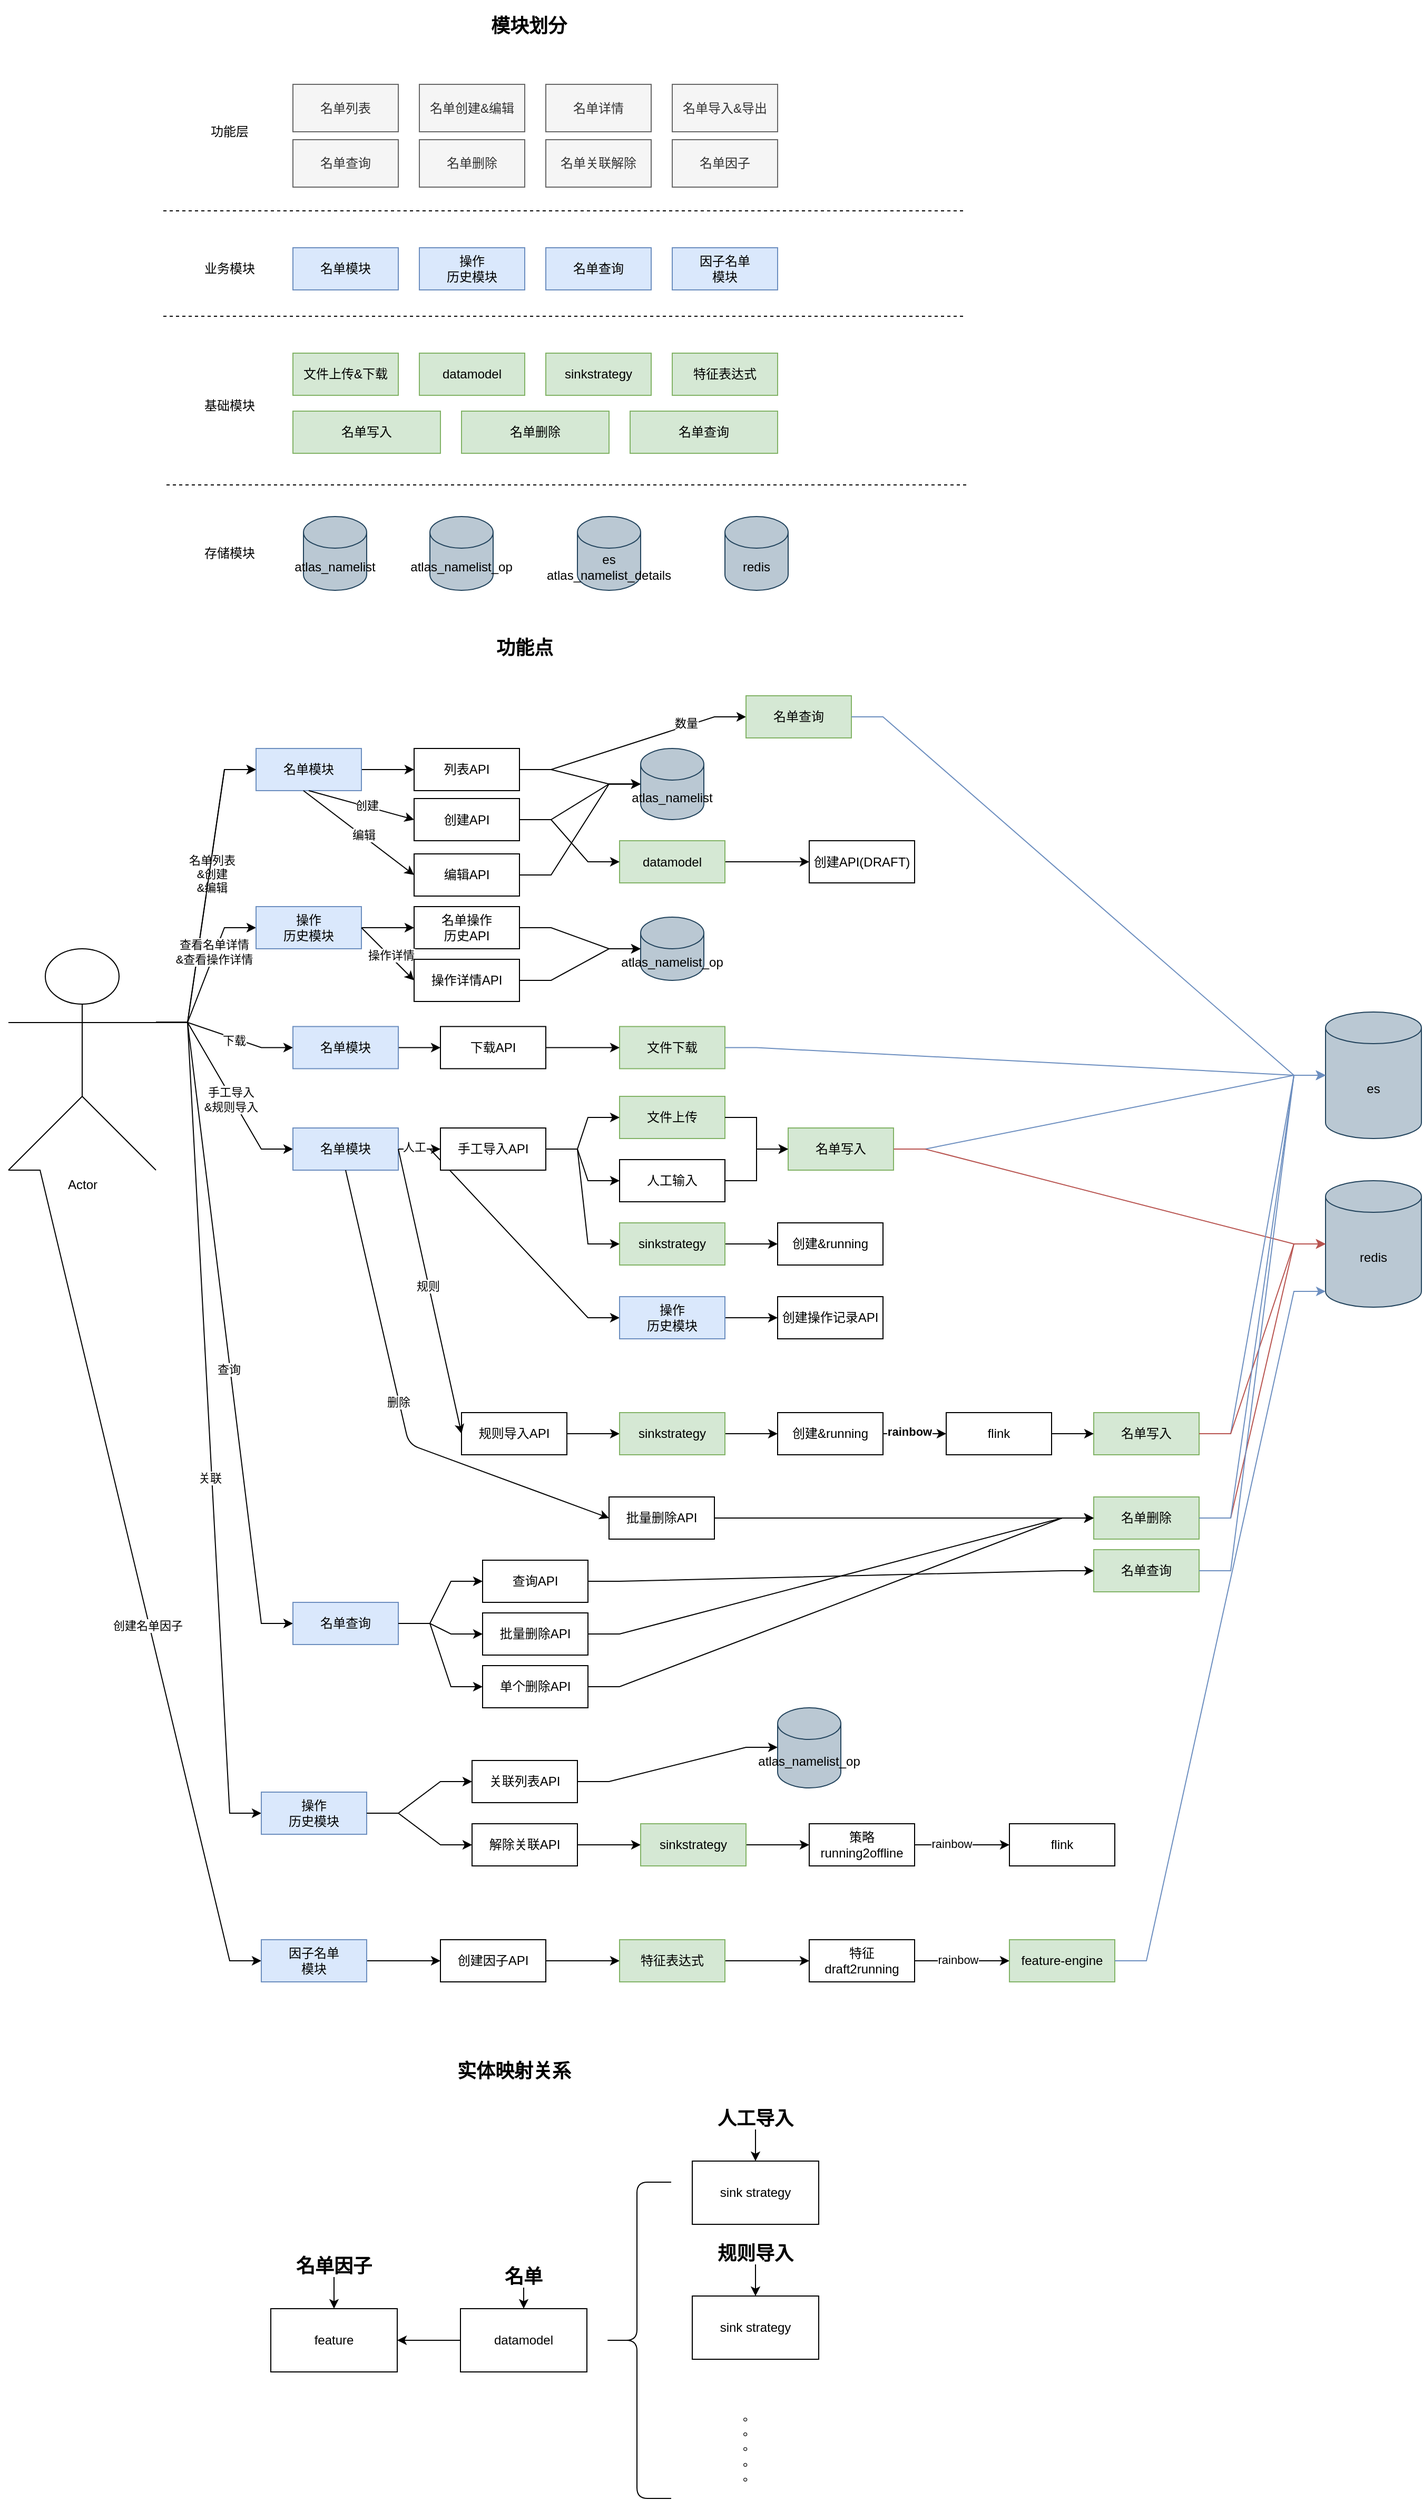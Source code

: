 <mxfile version="13.10.4" type="github">
  <diagram id="fZmqz08l0wKaYfAE1M2B" name="Page-1">
    <mxGraphModel dx="2085" dy="843" grid="1" gridSize="10" guides="1" tooltips="1" connect="1" arrows="1" fold="1" page="1" pageScale="1" pageWidth="827" pageHeight="1169" math="0" shadow="0">
      <root>
        <mxCell id="0" />
        <mxCell id="1" parent="0" />
        <mxCell id="Ygmw0eHIz2YQ1cM95j57-1" value="功能层" style="text;html=1;strokeColor=none;fillColor=none;align=center;verticalAlign=middle;whiteSpace=wrap;rounded=0;" vertex="1" parent="1">
          <mxGeometry x="90" y="230" width="80" height="30" as="geometry" />
        </mxCell>
        <mxCell id="Ygmw0eHIz2YQ1cM95j57-2" value="名单列表" style="rounded=0;whiteSpace=wrap;html=1;fillColor=#f5f5f5;strokeColor=#666666;fontColor=#333333;" vertex="1" parent="1">
          <mxGeometry x="190" y="200" width="100" height="45" as="geometry" />
        </mxCell>
        <mxCell id="Ygmw0eHIz2YQ1cM95j57-3" value="名单创建&amp;amp;编辑" style="rounded=0;whiteSpace=wrap;html=1;fillColor=#f5f5f5;strokeColor=#666666;fontColor=#333333;" vertex="1" parent="1">
          <mxGeometry x="310" y="200" width="100" height="45" as="geometry" />
        </mxCell>
        <mxCell id="Ygmw0eHIz2YQ1cM95j57-4" value="名单查询" style="rounded=0;whiteSpace=wrap;html=1;fillColor=#f5f5f5;strokeColor=#666666;fontColor=#333333;" vertex="1" parent="1">
          <mxGeometry x="190" y="252.5" width="100" height="45" as="geometry" />
        </mxCell>
        <mxCell id="Ygmw0eHIz2YQ1cM95j57-5" value="名单导入&amp;amp;导出" style="rounded=0;whiteSpace=wrap;html=1;fillColor=#f5f5f5;strokeColor=#666666;fontColor=#333333;" vertex="1" parent="1">
          <mxGeometry x="550" y="200" width="100" height="45" as="geometry" />
        </mxCell>
        <mxCell id="Ygmw0eHIz2YQ1cM95j57-6" value="名单因子" style="rounded=0;whiteSpace=wrap;html=1;fillColor=#f5f5f5;strokeColor=#666666;fontColor=#333333;" vertex="1" parent="1">
          <mxGeometry x="550" y="252.5" width="100" height="45" as="geometry" />
        </mxCell>
        <mxCell id="Ygmw0eHIz2YQ1cM95j57-8" value="业务模块" style="text;html=1;strokeColor=none;fillColor=none;align=center;verticalAlign=middle;whiteSpace=wrap;rounded=0;" vertex="1" parent="1">
          <mxGeometry x="90" y="360" width="80" height="30" as="geometry" />
        </mxCell>
        <mxCell id="Ygmw0eHIz2YQ1cM95j57-9" value="" style="endArrow=none;dashed=1;html=1;" edge="1" parent="1">
          <mxGeometry width="50" height="50" relative="1" as="geometry">
            <mxPoint x="67" y="320" as="sourcePoint" />
            <mxPoint x="827" y="320" as="targetPoint" />
          </mxGeometry>
        </mxCell>
        <mxCell id="Ygmw0eHIz2YQ1cM95j57-10" value="名单模块" style="rounded=0;whiteSpace=wrap;html=1;fillColor=#dae8fc;strokeColor=#6c8ebf;" vertex="1" parent="1">
          <mxGeometry x="190" y="355" width="100" height="40" as="geometry" />
        </mxCell>
        <mxCell id="Ygmw0eHIz2YQ1cM95j57-11" value="操作&lt;br&gt;历史模块" style="rounded=0;whiteSpace=wrap;html=1;fillColor=#dae8fc;strokeColor=#6c8ebf;" vertex="1" parent="1">
          <mxGeometry x="310" y="355" width="100" height="40" as="geometry" />
        </mxCell>
        <mxCell id="Ygmw0eHIz2YQ1cM95j57-13" value="名单查询" style="rounded=0;whiteSpace=wrap;html=1;fillColor=#dae8fc;strokeColor=#6c8ebf;" vertex="1" parent="1">
          <mxGeometry x="430" y="355" width="100" height="40" as="geometry" />
        </mxCell>
        <mxCell id="Ygmw0eHIz2YQ1cM95j57-14" value="因子名单&lt;br&gt;模块" style="rounded=0;whiteSpace=wrap;html=1;fillColor=#dae8fc;strokeColor=#6c8ebf;" vertex="1" parent="1">
          <mxGeometry x="550" y="355" width="100" height="40" as="geometry" />
        </mxCell>
        <mxCell id="Ygmw0eHIz2YQ1cM95j57-16" value="名单删除" style="rounded=0;whiteSpace=wrap;html=1;fillColor=#f5f5f5;strokeColor=#666666;fontColor=#333333;" vertex="1" parent="1">
          <mxGeometry x="310" y="252.5" width="100" height="45" as="geometry" />
        </mxCell>
        <mxCell id="Ygmw0eHIz2YQ1cM95j57-19" value="名单关联解除" style="rounded=0;whiteSpace=wrap;html=1;fillColor=#f5f5f5;strokeColor=#666666;fontColor=#333333;" vertex="1" parent="1">
          <mxGeometry x="430" y="252.5" width="100" height="45" as="geometry" />
        </mxCell>
        <mxCell id="Ygmw0eHIz2YQ1cM95j57-22" value="基础模块" style="text;html=1;strokeColor=none;fillColor=none;align=center;verticalAlign=middle;whiteSpace=wrap;rounded=0;" vertex="1" parent="1">
          <mxGeometry x="90" y="490" width="80" height="30" as="geometry" />
        </mxCell>
        <mxCell id="Ygmw0eHIz2YQ1cM95j57-24" value="" style="endArrow=none;dashed=1;html=1;" edge="1" parent="1">
          <mxGeometry width="50" height="50" relative="1" as="geometry">
            <mxPoint x="67" y="420" as="sourcePoint" />
            <mxPoint x="827" y="420" as="targetPoint" />
          </mxGeometry>
        </mxCell>
        <mxCell id="Ygmw0eHIz2YQ1cM95j57-25" value="名单详情" style="rounded=0;whiteSpace=wrap;html=1;fillColor=#f5f5f5;strokeColor=#666666;fontColor=#333333;" vertex="1" parent="1">
          <mxGeometry x="430" y="200" width="100" height="45" as="geometry" />
        </mxCell>
        <mxCell id="Ygmw0eHIz2YQ1cM95j57-27" value="文件上传&amp;amp;下载" style="rounded=0;whiteSpace=wrap;html=1;fillColor=#d5e8d4;strokeColor=#82b366;" vertex="1" parent="1">
          <mxGeometry x="190" y="455" width="100" height="40" as="geometry" />
        </mxCell>
        <mxCell id="Ygmw0eHIz2YQ1cM95j57-28" value="datamodel" style="rounded=0;whiteSpace=wrap;html=1;fillColor=#d5e8d4;strokeColor=#82b366;" vertex="1" parent="1">
          <mxGeometry x="310" y="455" width="100" height="40" as="geometry" />
        </mxCell>
        <mxCell id="Ygmw0eHIz2YQ1cM95j57-29" value="sinkstrategy" style="rounded=0;whiteSpace=wrap;html=1;fillColor=#d5e8d4;strokeColor=#82b366;" vertex="1" parent="1">
          <mxGeometry x="430" y="455" width="100" height="40" as="geometry" />
        </mxCell>
        <mxCell id="Ygmw0eHIz2YQ1cM95j57-30" value="特征表达式" style="rounded=0;whiteSpace=wrap;html=1;fillColor=#d5e8d4;strokeColor=#82b366;" vertex="1" parent="1">
          <mxGeometry x="550" y="455" width="100" height="40" as="geometry" />
        </mxCell>
        <mxCell id="Ygmw0eHIz2YQ1cM95j57-31" value="名单写入" style="rounded=0;whiteSpace=wrap;html=1;fillColor=#d5e8d4;strokeColor=#82b366;" vertex="1" parent="1">
          <mxGeometry x="190" y="510" width="140" height="40" as="geometry" />
        </mxCell>
        <mxCell id="Ygmw0eHIz2YQ1cM95j57-35" value="存储模块" style="text;html=1;strokeColor=none;fillColor=none;align=center;verticalAlign=middle;whiteSpace=wrap;rounded=0;" vertex="1" parent="1">
          <mxGeometry x="90" y="630" width="80" height="30" as="geometry" />
        </mxCell>
        <mxCell id="Ygmw0eHIz2YQ1cM95j57-36" value="" style="endArrow=none;dashed=1;html=1;" edge="1" parent="1">
          <mxGeometry width="50" height="50" relative="1" as="geometry">
            <mxPoint x="70" y="580" as="sourcePoint" />
            <mxPoint x="830" y="580" as="targetPoint" />
          </mxGeometry>
        </mxCell>
        <mxCell id="Ygmw0eHIz2YQ1cM95j57-37" value="atlas_namelist" style="shape=cylinder3;whiteSpace=wrap;html=1;boundedLbl=1;backgroundOutline=1;size=15;fillColor=#bac8d3;strokeColor=#23445d;" vertex="1" parent="1">
          <mxGeometry x="200" y="610" width="60" height="70" as="geometry" />
        </mxCell>
        <mxCell id="Ygmw0eHIz2YQ1cM95j57-38" value="atlas_namelist_op" style="shape=cylinder3;whiteSpace=wrap;html=1;boundedLbl=1;backgroundOutline=1;size=15;fillColor=#bac8d3;strokeColor=#23445d;" vertex="1" parent="1">
          <mxGeometry x="320" y="610" width="60" height="70" as="geometry" />
        </mxCell>
        <mxCell id="Ygmw0eHIz2YQ1cM95j57-39" value="es&lt;br&gt;atlas_namelist_details" style="shape=cylinder3;whiteSpace=wrap;html=1;boundedLbl=1;backgroundOutline=1;size=15;fillColor=#bac8d3;strokeColor=#23445d;" vertex="1" parent="1">
          <mxGeometry x="460" y="610" width="60" height="70" as="geometry" />
        </mxCell>
        <mxCell id="Ygmw0eHIz2YQ1cM95j57-40" value="redis" style="shape=cylinder3;whiteSpace=wrap;html=1;boundedLbl=1;backgroundOutline=1;size=15;fillColor=#bac8d3;strokeColor=#23445d;" vertex="1" parent="1">
          <mxGeometry x="600" y="610" width="60" height="70" as="geometry" />
        </mxCell>
        <mxCell id="Ygmw0eHIz2YQ1cM95j57-41" value="&lt;b&gt;&lt;font style=&quot;font-size: 18px&quot;&gt;模块划分&lt;/font&gt;&lt;/b&gt;" style="text;html=1;strokeColor=none;fillColor=none;align=center;verticalAlign=middle;whiteSpace=wrap;rounded=0;" vertex="1" parent="1">
          <mxGeometry x="139" y="120" width="550" height="50" as="geometry" />
        </mxCell>
        <mxCell id="Ygmw0eHIz2YQ1cM95j57-45" style="edgeStyle=entityRelationEdgeStyle;rounded=0;orthogonalLoop=1;jettySize=auto;html=1;exitX=1;exitY=0.333;exitDx=0;exitDy=0;exitPerimeter=0;" edge="1" parent="1" source="Ygmw0eHIz2YQ1cM95j57-42">
          <mxGeometry relative="1" as="geometry">
            <mxPoint x="155" y="850" as="targetPoint" />
          </mxGeometry>
        </mxCell>
        <mxCell id="Ygmw0eHIz2YQ1cM95j57-46" value="名单列表&lt;br&gt;&amp;amp;创建&lt;br&gt;&amp;amp;编辑" style="edgeLabel;html=1;align=center;verticalAlign=middle;resizable=0;points=[];" vertex="1" connectable="0" parent="Ygmw0eHIz2YQ1cM95j57-45">
          <mxGeometry x="0.139" y="-2" relative="1" as="geometry">
            <mxPoint as="offset" />
          </mxGeometry>
        </mxCell>
        <mxCell id="Ygmw0eHIz2YQ1cM95j57-42" value="Actor" style="shape=umlActor;verticalLabelPosition=bottom;verticalAlign=top;html=1;outlineConnect=0;" vertex="1" parent="1">
          <mxGeometry x="-80" y="1020" width="140" height="210" as="geometry" />
        </mxCell>
        <mxCell id="Ygmw0eHIz2YQ1cM95j57-43" value="&lt;b&gt;&lt;font style=&quot;font-size: 18px&quot;&gt;功能点&lt;/font&gt;&lt;/b&gt;" style="text;html=1;strokeColor=none;fillColor=none;align=center;verticalAlign=middle;whiteSpace=wrap;rounded=0;" vertex="1" parent="1">
          <mxGeometry x="135" y="710" width="550" height="50" as="geometry" />
        </mxCell>
        <mxCell id="Ygmw0eHIz2YQ1cM95j57-51" value="" style="edgeStyle=entityRelationEdgeStyle;rounded=0;orthogonalLoop=1;jettySize=auto;html=1;" edge="1" parent="1" source="Ygmw0eHIz2YQ1cM95j57-47" target="Ygmw0eHIz2YQ1cM95j57-50">
          <mxGeometry relative="1" as="geometry" />
        </mxCell>
        <mxCell id="Ygmw0eHIz2YQ1cM95j57-47" value="名单模块" style="rounded=0;whiteSpace=wrap;html=1;fillColor=#dae8fc;strokeColor=#6c8ebf;" vertex="1" parent="1">
          <mxGeometry x="155" y="830" width="100" height="40" as="geometry" />
        </mxCell>
        <mxCell id="Ygmw0eHIz2YQ1cM95j57-55" value="" style="edgeStyle=entityRelationEdgeStyle;rounded=0;orthogonalLoop=1;jettySize=auto;html=1;entryX=0;entryY=0.5;entryDx=0;entryDy=0;entryPerimeter=0;" edge="1" parent="1" source="Ygmw0eHIz2YQ1cM95j57-50" target="Ygmw0eHIz2YQ1cM95j57-66">
          <mxGeometry relative="1" as="geometry">
            <mxPoint x="500" y="850" as="targetPoint" />
          </mxGeometry>
        </mxCell>
        <mxCell id="Ygmw0eHIz2YQ1cM95j57-50" value="列表API" style="rounded=0;whiteSpace=wrap;html=1;" vertex="1" parent="1">
          <mxGeometry x="305" y="830" width="100" height="40" as="geometry" />
        </mxCell>
        <mxCell id="Ygmw0eHIz2YQ1cM95j57-60" style="edgeStyle=entityRelationEdgeStyle;rounded=0;orthogonalLoop=1;jettySize=auto;html=1;exitX=1;exitY=0.333;exitDx=0;exitDy=0;exitPerimeter=0;entryX=0;entryY=0.5;entryDx=0;entryDy=0;" edge="1" parent="1" source="Ygmw0eHIz2YQ1cM95j57-42" target="Ygmw0eHIz2YQ1cM95j57-62">
          <mxGeometry relative="1" as="geometry">
            <mxPoint x="170" y="914" as="targetPoint" />
            <mxPoint x="50" y="1034" as="sourcePoint" />
          </mxGeometry>
        </mxCell>
        <mxCell id="Ygmw0eHIz2YQ1cM95j57-61" value="下载" style="edgeLabel;html=1;align=center;verticalAlign=middle;resizable=0;points=[];" vertex="1" connectable="0" parent="Ygmw0eHIz2YQ1cM95j57-60">
          <mxGeometry x="0.139" y="-2" relative="1" as="geometry">
            <mxPoint as="offset" />
          </mxGeometry>
        </mxCell>
        <mxCell id="Ygmw0eHIz2YQ1cM95j57-121" value="" style="edgeStyle=entityRelationEdgeStyle;rounded=0;orthogonalLoop=1;jettySize=auto;html=1;" edge="1" parent="1" source="Ygmw0eHIz2YQ1cM95j57-62" target="Ygmw0eHIz2YQ1cM95j57-120">
          <mxGeometry relative="1" as="geometry" />
        </mxCell>
        <mxCell id="Ygmw0eHIz2YQ1cM95j57-62" value="名单模块" style="rounded=0;whiteSpace=wrap;html=1;fillColor=#dae8fc;strokeColor=#6c8ebf;" vertex="1" parent="1">
          <mxGeometry x="190" y="1093.75" width="100" height="40" as="geometry" />
        </mxCell>
        <mxCell id="Ygmw0eHIz2YQ1cM95j57-69" value="" style="edgeStyle=entityRelationEdgeStyle;rounded=0;orthogonalLoop=1;jettySize=auto;html=1;fillColor=#dae8fc;strokeColor=#6c8ebf;" edge="1" parent="1" source="Ygmw0eHIz2YQ1cM95j57-63" target="Ygmw0eHIz2YQ1cM95j57-68">
          <mxGeometry relative="1" as="geometry" />
        </mxCell>
        <mxCell id="Ygmw0eHIz2YQ1cM95j57-63" value="文件下载" style="rounded=0;whiteSpace=wrap;html=1;fillColor=#d5e8d4;strokeColor=#82b366;" vertex="1" parent="1">
          <mxGeometry x="500" y="1093.75" width="100" height="40" as="geometry" />
        </mxCell>
        <mxCell id="Ygmw0eHIz2YQ1cM95j57-66" value="atlas_namelist" style="shape=cylinder3;whiteSpace=wrap;html=1;boundedLbl=1;backgroundOutline=1;size=15;fillColor=#bac8d3;strokeColor=#23445d;" vertex="1" parent="1">
          <mxGeometry x="520" y="830" width="60" height="67.5" as="geometry" />
        </mxCell>
        <mxCell id="Ygmw0eHIz2YQ1cM95j57-68" value="es" style="shape=cylinder3;whiteSpace=wrap;html=1;boundedLbl=1;backgroundOutline=1;size=15;fillColor=#bac8d3;strokeColor=#23445d;" vertex="1" parent="1">
          <mxGeometry x="1170" y="1080" width="91" height="120" as="geometry" />
        </mxCell>
        <mxCell id="Ygmw0eHIz2YQ1cM95j57-70" style="edgeStyle=entityRelationEdgeStyle;rounded=0;orthogonalLoop=1;jettySize=auto;html=1;exitX=1;exitY=0.333;exitDx=0;exitDy=0;exitPerimeter=0;entryX=0;entryY=0.5;entryDx=0;entryDy=0;" edge="1" parent="1" source="Ygmw0eHIz2YQ1cM95j57-42" target="Ygmw0eHIz2YQ1cM95j57-47">
          <mxGeometry relative="1" as="geometry">
            <mxPoint x="180" y="897.5" as="targetPoint" />
            <mxPoint x="90" y="1040" as="sourcePoint" />
          </mxGeometry>
        </mxCell>
        <mxCell id="Ygmw0eHIz2YQ1cM95j57-82" value="" style="edgeStyle=entityRelationEdgeStyle;rounded=0;orthogonalLoop=1;jettySize=auto;html=1;" edge="1" parent="1" source="Ygmw0eHIz2YQ1cM95j57-78" target="Ygmw0eHIz2YQ1cM95j57-66">
          <mxGeometry relative="1" as="geometry" />
        </mxCell>
        <mxCell id="Ygmw0eHIz2YQ1cM95j57-78" value="创建API" style="rounded=0;whiteSpace=wrap;html=1;" vertex="1" parent="1">
          <mxGeometry x="305" y="877.5" width="100" height="40" as="geometry" />
        </mxCell>
        <mxCell id="Ygmw0eHIz2YQ1cM95j57-89" value="" style="endArrow=classic;html=1;exitX=0.5;exitY=1;exitDx=0;exitDy=0;entryX=0;entryY=0.5;entryDx=0;entryDy=0;" edge="1" parent="1" source="Ygmw0eHIz2YQ1cM95j57-47" target="Ygmw0eHIz2YQ1cM95j57-78">
          <mxGeometry width="50" height="50" relative="1" as="geometry">
            <mxPoint x="80" y="810" as="sourcePoint" />
            <mxPoint x="130" y="760" as="targetPoint" />
          </mxGeometry>
        </mxCell>
        <mxCell id="Ygmw0eHIz2YQ1cM95j57-90" value="创建" style="edgeLabel;html=1;align=center;verticalAlign=middle;resizable=0;points=[];" vertex="1" connectable="0" parent="Ygmw0eHIz2YQ1cM95j57-89">
          <mxGeometry x="0.076" y="1" relative="1" as="geometry">
            <mxPoint as="offset" />
          </mxGeometry>
        </mxCell>
        <mxCell id="Ygmw0eHIz2YQ1cM95j57-91" value="" style="endArrow=classic;html=1;exitX=0.5;exitY=1;exitDx=0;exitDy=0;entryX=0;entryY=0.5;entryDx=0;entryDy=0;" edge="1" parent="1" target="Ygmw0eHIz2YQ1cM95j57-95">
          <mxGeometry width="50" height="50" relative="1" as="geometry">
            <mxPoint x="200" y="870" as="sourcePoint" />
            <mxPoint x="300" y="897.5" as="targetPoint" />
          </mxGeometry>
        </mxCell>
        <mxCell id="Ygmw0eHIz2YQ1cM95j57-92" value="编辑" style="edgeLabel;html=1;align=center;verticalAlign=middle;resizable=0;points=[];" vertex="1" connectable="0" parent="Ygmw0eHIz2YQ1cM95j57-91">
          <mxGeometry x="0.076" y="1" relative="1" as="geometry">
            <mxPoint as="offset" />
          </mxGeometry>
        </mxCell>
        <mxCell id="Ygmw0eHIz2YQ1cM95j57-95" value="编辑API" style="rounded=0;whiteSpace=wrap;html=1;" vertex="1" parent="1">
          <mxGeometry x="305" y="930" width="100" height="40" as="geometry" />
        </mxCell>
        <mxCell id="Ygmw0eHIz2YQ1cM95j57-98" value="" style="edgeStyle=entityRelationEdgeStyle;rounded=0;orthogonalLoop=1;jettySize=auto;html=1;exitX=1;exitY=0.5;exitDx=0;exitDy=0;entryX=0;entryY=0.5;entryDx=0;entryDy=0;entryPerimeter=0;" edge="1" parent="1" source="Ygmw0eHIz2YQ1cM95j57-95" target="Ygmw0eHIz2YQ1cM95j57-66">
          <mxGeometry relative="1" as="geometry">
            <mxPoint x="415" y="907.5" as="sourcePoint" />
            <mxPoint x="510" y="850" as="targetPoint" />
          </mxGeometry>
        </mxCell>
        <mxCell id="Ygmw0eHIz2YQ1cM95j57-102" value="" style="edgeStyle=entityRelationEdgeStyle;rounded=0;orthogonalLoop=1;jettySize=auto;html=1;" edge="1" parent="1" source="Ygmw0eHIz2YQ1cM95j57-99" target="Ygmw0eHIz2YQ1cM95j57-101">
          <mxGeometry relative="1" as="geometry" />
        </mxCell>
        <mxCell id="Ygmw0eHIz2YQ1cM95j57-99" value="datamodel" style="rounded=0;whiteSpace=wrap;html=1;fillColor=#d5e8d4;strokeColor=#82b366;" vertex="1" parent="1">
          <mxGeometry x="500" y="917.5" width="100" height="40" as="geometry" />
        </mxCell>
        <mxCell id="Ygmw0eHIz2YQ1cM95j57-100" value="" style="edgeStyle=entityRelationEdgeStyle;rounded=0;orthogonalLoop=1;jettySize=auto;html=1;exitX=1;exitY=0.5;exitDx=0;exitDy=0;" edge="1" parent="1" source="Ygmw0eHIz2YQ1cM95j57-78" target="Ygmw0eHIz2YQ1cM95j57-99">
          <mxGeometry relative="1" as="geometry">
            <mxPoint x="415" y="907.5" as="sourcePoint" />
            <mxPoint x="520" y="860" as="targetPoint" />
          </mxGeometry>
        </mxCell>
        <mxCell id="Ygmw0eHIz2YQ1cM95j57-101" value="创建API(DRAFT)" style="rounded=0;whiteSpace=wrap;html=1;" vertex="1" parent="1">
          <mxGeometry x="680" y="917.5" width="100" height="40" as="geometry" />
        </mxCell>
        <mxCell id="Ygmw0eHIz2YQ1cM95j57-105" style="edgeStyle=entityRelationEdgeStyle;rounded=0;orthogonalLoop=1;jettySize=auto;html=1;exitX=1;exitY=0.333;exitDx=0;exitDy=0;exitPerimeter=0;entryX=0;entryY=0.5;entryDx=0;entryDy=0;" edge="1" parent="1" source="Ygmw0eHIz2YQ1cM95j57-42" target="Ygmw0eHIz2YQ1cM95j57-106">
          <mxGeometry relative="1" as="geometry">
            <mxPoint x="170" y="1073" as="targetPoint" />
            <mxPoint x="70" y="1083.333" as="sourcePoint" />
          </mxGeometry>
        </mxCell>
        <mxCell id="Ygmw0eHIz2YQ1cM95j57-109" value="查看名单详情&lt;br&gt;&amp;amp;查看操作详情" style="edgeLabel;html=1;align=center;verticalAlign=middle;resizable=0;points=[];" vertex="1" connectable="0" parent="Ygmw0eHIz2YQ1cM95j57-105">
          <mxGeometry x="0.296" y="1" relative="1" as="geometry">
            <mxPoint as="offset" />
          </mxGeometry>
        </mxCell>
        <mxCell id="Ygmw0eHIz2YQ1cM95j57-108" value="" style="edgeStyle=entityRelationEdgeStyle;rounded=0;orthogonalLoop=1;jettySize=auto;html=1;" edge="1" parent="1" source="Ygmw0eHIz2YQ1cM95j57-106" target="Ygmw0eHIz2YQ1cM95j57-107">
          <mxGeometry relative="1" as="geometry" />
        </mxCell>
        <mxCell id="Ygmw0eHIz2YQ1cM95j57-106" value="操作&lt;br&gt;历史模块" style="rounded=0;whiteSpace=wrap;html=1;fillColor=#dae8fc;strokeColor=#6c8ebf;" vertex="1" parent="1">
          <mxGeometry x="155" y="980" width="100" height="40" as="geometry" />
        </mxCell>
        <mxCell id="Ygmw0eHIz2YQ1cM95j57-114" value="" style="edgeStyle=entityRelationEdgeStyle;rounded=0;orthogonalLoop=1;jettySize=auto;html=1;entryX=0;entryY=0.5;entryDx=0;entryDy=0;entryPerimeter=0;" edge="1" parent="1" source="Ygmw0eHIz2YQ1cM95j57-107" target="Ygmw0eHIz2YQ1cM95j57-115">
          <mxGeometry relative="1" as="geometry">
            <mxPoint x="475" y="1000" as="targetPoint" />
          </mxGeometry>
        </mxCell>
        <mxCell id="Ygmw0eHIz2YQ1cM95j57-107" value="名单操作&lt;br&gt;历史API" style="rounded=0;whiteSpace=wrap;html=1;" vertex="1" parent="1">
          <mxGeometry x="305" y="980" width="100" height="40" as="geometry" />
        </mxCell>
        <mxCell id="Ygmw0eHIz2YQ1cM95j57-110" value="" style="endArrow=classic;html=1;exitX=0.5;exitY=1;exitDx=0;exitDy=0;entryX=0;entryY=0.5;entryDx=0;entryDy=0;" edge="1" parent="1" target="Ygmw0eHIz2YQ1cM95j57-112">
          <mxGeometry width="50" height="50" relative="1" as="geometry">
            <mxPoint x="255" y="1000" as="sourcePoint" />
            <mxPoint x="310" y="1070" as="targetPoint" />
          </mxGeometry>
        </mxCell>
        <mxCell id="Ygmw0eHIz2YQ1cM95j57-111" value="操作详情" style="edgeLabel;html=1;align=center;verticalAlign=middle;resizable=0;points=[];" vertex="1" connectable="0" parent="Ygmw0eHIz2YQ1cM95j57-110">
          <mxGeometry x="0.076" y="1" relative="1" as="geometry">
            <mxPoint as="offset" />
          </mxGeometry>
        </mxCell>
        <mxCell id="Ygmw0eHIz2YQ1cM95j57-116" value="" style="edgeStyle=entityRelationEdgeStyle;rounded=0;orthogonalLoop=1;jettySize=auto;html=1;" edge="1" parent="1" source="Ygmw0eHIz2YQ1cM95j57-112" target="Ygmw0eHIz2YQ1cM95j57-115">
          <mxGeometry relative="1" as="geometry" />
        </mxCell>
        <mxCell id="Ygmw0eHIz2YQ1cM95j57-112" value="操作详情API" style="rounded=0;whiteSpace=wrap;html=1;" vertex="1" parent="1">
          <mxGeometry x="305" y="1030" width="100" height="40" as="geometry" />
        </mxCell>
        <mxCell id="Ygmw0eHIz2YQ1cM95j57-115" value="atlas_namelist_op" style="shape=cylinder3;whiteSpace=wrap;html=1;boundedLbl=1;backgroundOutline=1;size=15;fillColor=#bac8d3;strokeColor=#23445d;" vertex="1" parent="1">
          <mxGeometry x="520" y="990" width="60" height="60" as="geometry" />
        </mxCell>
        <mxCell id="Ygmw0eHIz2YQ1cM95j57-117" style="edgeStyle=entityRelationEdgeStyle;rounded=0;orthogonalLoop=1;jettySize=auto;html=1;exitX=1;exitY=0.333;exitDx=0;exitDy=0;exitPerimeter=0;entryX=0;entryY=0.5;entryDx=0;entryDy=0;" edge="1" parent="1" source="Ygmw0eHIz2YQ1cM95j57-42" target="Ygmw0eHIz2YQ1cM95j57-119">
          <mxGeometry relative="1" as="geometry">
            <mxPoint x="195" y="1180" as="targetPoint" />
            <mxPoint x="65" y="1190" as="sourcePoint" />
          </mxGeometry>
        </mxCell>
        <mxCell id="Ygmw0eHIz2YQ1cM95j57-118" value="手工导入&lt;br&gt;&amp;amp;规则导入" style="edgeLabel;html=1;align=center;verticalAlign=middle;resizable=0;points=[];" vertex="1" connectable="0" parent="Ygmw0eHIz2YQ1cM95j57-117">
          <mxGeometry x="0.139" y="-2" relative="1" as="geometry">
            <mxPoint as="offset" />
          </mxGeometry>
        </mxCell>
        <mxCell id="Ygmw0eHIz2YQ1cM95j57-124" value="" style="edgeStyle=entityRelationEdgeStyle;rounded=0;orthogonalLoop=1;jettySize=auto;html=1;" edge="1" parent="1" source="Ygmw0eHIz2YQ1cM95j57-119" target="Ygmw0eHIz2YQ1cM95j57-123">
          <mxGeometry relative="1" as="geometry" />
        </mxCell>
        <mxCell id="Ygmw0eHIz2YQ1cM95j57-154" value="" style="edgeStyle=entityRelationEdgeStyle;rounded=0;orthogonalLoop=1;jettySize=auto;html=1;" edge="1" parent="1" source="Ygmw0eHIz2YQ1cM95j57-119" target="Ygmw0eHIz2YQ1cM95j57-153">
          <mxGeometry relative="1" as="geometry" />
        </mxCell>
        <mxCell id="Ygmw0eHIz2YQ1cM95j57-177" value="人工" style="edgeLabel;html=1;align=center;verticalAlign=middle;resizable=0;points=[];" vertex="1" connectable="0" parent="Ygmw0eHIz2YQ1cM95j57-154">
          <mxGeometry x="-0.893" y="2" relative="1" as="geometry">
            <mxPoint as="offset" />
          </mxGeometry>
        </mxCell>
        <mxCell id="Ygmw0eHIz2YQ1cM95j57-119" value="名单模块" style="rounded=0;whiteSpace=wrap;html=1;fillColor=#dae8fc;strokeColor=#6c8ebf;" vertex="1" parent="1">
          <mxGeometry x="190" y="1190" width="100" height="40" as="geometry" />
        </mxCell>
        <mxCell id="Ygmw0eHIz2YQ1cM95j57-122" value="" style="edgeStyle=entityRelationEdgeStyle;rounded=0;orthogonalLoop=1;jettySize=auto;html=1;" edge="1" parent="1" source="Ygmw0eHIz2YQ1cM95j57-120" target="Ygmw0eHIz2YQ1cM95j57-63">
          <mxGeometry relative="1" as="geometry" />
        </mxCell>
        <mxCell id="Ygmw0eHIz2YQ1cM95j57-120" value="下载API" style="rounded=0;whiteSpace=wrap;html=1;" vertex="1" parent="1">
          <mxGeometry x="330" y="1093.75" width="100" height="40" as="geometry" />
        </mxCell>
        <mxCell id="Ygmw0eHIz2YQ1cM95j57-123" value="手工导入API" style="rounded=0;whiteSpace=wrap;html=1;" vertex="1" parent="1">
          <mxGeometry x="330" y="1190" width="100" height="40" as="geometry" />
        </mxCell>
        <mxCell id="Ygmw0eHIz2YQ1cM95j57-125" value="名单写入" style="rounded=0;whiteSpace=wrap;html=1;fillColor=#d5e8d4;strokeColor=#82b366;" vertex="1" parent="1">
          <mxGeometry x="660" y="1190" width="100" height="40" as="geometry" />
        </mxCell>
        <mxCell id="Ygmw0eHIz2YQ1cM95j57-129" value="" style="edgeStyle=entityRelationEdgeStyle;rounded=0;orthogonalLoop=1;jettySize=auto;html=1;exitX=1;exitY=0.5;exitDx=0;exitDy=0;entryX=0;entryY=0.5;entryDx=0;entryDy=0;entryPerimeter=0;fillColor=#dae8fc;strokeColor=#6c8ebf;" edge="1" parent="1" source="Ygmw0eHIz2YQ1cM95j57-125" target="Ygmw0eHIz2YQ1cM95j57-68">
          <mxGeometry relative="1" as="geometry">
            <mxPoint x="590" y="1123.75" as="sourcePoint" />
            <mxPoint x="760" y="1170" as="targetPoint" />
          </mxGeometry>
        </mxCell>
        <mxCell id="Ygmw0eHIz2YQ1cM95j57-130" value="redis" style="shape=cylinder3;whiteSpace=wrap;html=1;boundedLbl=1;backgroundOutline=1;size=15;fillColor=#bac8d3;strokeColor=#23445d;" vertex="1" parent="1">
          <mxGeometry x="1170" y="1240" width="91" height="120" as="geometry" />
        </mxCell>
        <mxCell id="Ygmw0eHIz2YQ1cM95j57-132" value="" style="edgeStyle=entityRelationEdgeStyle;rounded=0;orthogonalLoop=1;jettySize=auto;html=1;entryX=0;entryY=0.5;entryDx=0;entryDy=0;entryPerimeter=0;exitX=1;exitY=0.5;exitDx=0;exitDy=0;fillColor=#f8cecc;strokeColor=#b85450;" edge="1" parent="1" source="Ygmw0eHIz2YQ1cM95j57-125" target="Ygmw0eHIz2YQ1cM95j57-130">
          <mxGeometry relative="1" as="geometry">
            <mxPoint x="590" y="1230" as="sourcePoint" />
            <mxPoint x="760" y="1170" as="targetPoint" />
          </mxGeometry>
        </mxCell>
        <mxCell id="Ygmw0eHIz2YQ1cM95j57-134" value="文件上传" style="rounded=0;whiteSpace=wrap;html=1;fillColor=#d5e8d4;strokeColor=#82b366;" vertex="1" parent="1">
          <mxGeometry x="500" y="1160" width="100" height="40" as="geometry" />
        </mxCell>
        <mxCell id="Ygmw0eHIz2YQ1cM95j57-143" value="" style="edgeStyle=entityRelationEdgeStyle;rounded=0;orthogonalLoop=1;jettySize=auto;html=1;" edge="1" parent="1" source="Ygmw0eHIz2YQ1cM95j57-138" target="Ygmw0eHIz2YQ1cM95j57-125">
          <mxGeometry relative="1" as="geometry" />
        </mxCell>
        <mxCell id="Ygmw0eHIz2YQ1cM95j57-138" value="人工输入" style="rounded=0;whiteSpace=wrap;html=1;" vertex="1" parent="1">
          <mxGeometry x="500" y="1220" width="100" height="40" as="geometry" />
        </mxCell>
        <mxCell id="Ygmw0eHIz2YQ1cM95j57-140" value="" style="edgeStyle=entityRelationEdgeStyle;rounded=0;orthogonalLoop=1;jettySize=auto;html=1;exitX=1;exitY=0.5;exitDx=0;exitDy=0;entryX=0;entryY=0.5;entryDx=0;entryDy=0;" edge="1" parent="1" source="Ygmw0eHIz2YQ1cM95j57-123" target="Ygmw0eHIz2YQ1cM95j57-134">
          <mxGeometry relative="1" as="geometry">
            <mxPoint x="590" y="1123.75" as="sourcePoint" />
            <mxPoint x="860" y="1170" as="targetPoint" />
          </mxGeometry>
        </mxCell>
        <mxCell id="Ygmw0eHIz2YQ1cM95j57-141" value="" style="edgeStyle=entityRelationEdgeStyle;rounded=0;orthogonalLoop=1;jettySize=auto;html=1;exitX=1;exitY=0.5;exitDx=0;exitDy=0;entryX=0;entryY=0.5;entryDx=0;entryDy=0;" edge="1" parent="1" source="Ygmw0eHIz2YQ1cM95j57-123" target="Ygmw0eHIz2YQ1cM95j57-138">
          <mxGeometry relative="1" as="geometry">
            <mxPoint x="440" y="1220" as="sourcePoint" />
            <mxPoint x="510" y="1190" as="targetPoint" />
          </mxGeometry>
        </mxCell>
        <mxCell id="Ygmw0eHIz2YQ1cM95j57-142" value="" style="edgeStyle=entityRelationEdgeStyle;rounded=0;orthogonalLoop=1;jettySize=auto;html=1;exitX=1;exitY=0.5;exitDx=0;exitDy=0;entryX=0;entryY=0.5;entryDx=0;entryDy=0;" edge="1" parent="1" source="Ygmw0eHIz2YQ1cM95j57-134" target="Ygmw0eHIz2YQ1cM95j57-125">
          <mxGeometry relative="1" as="geometry">
            <mxPoint x="440" y="1220" as="sourcePoint" />
            <mxPoint x="510" y="1190" as="targetPoint" />
          </mxGeometry>
        </mxCell>
        <mxCell id="Ygmw0eHIz2YQ1cM95j57-147" value="" style="edgeStyle=entityRelationEdgeStyle;rounded=0;orthogonalLoop=1;jettySize=auto;html=1;" edge="1" parent="1" source="Ygmw0eHIz2YQ1cM95j57-144" target="Ygmw0eHIz2YQ1cM95j57-146">
          <mxGeometry relative="1" as="geometry" />
        </mxCell>
        <mxCell id="Ygmw0eHIz2YQ1cM95j57-144" value="sinkstrategy" style="rounded=0;whiteSpace=wrap;html=1;fillColor=#d5e8d4;strokeColor=#82b366;" vertex="1" parent="1">
          <mxGeometry x="500" y="1280" width="100" height="40" as="geometry" />
        </mxCell>
        <mxCell id="Ygmw0eHIz2YQ1cM95j57-145" value="" style="edgeStyle=entityRelationEdgeStyle;rounded=0;orthogonalLoop=1;jettySize=auto;html=1;exitX=1;exitY=0.5;exitDx=0;exitDy=0;entryX=0;entryY=0.5;entryDx=0;entryDy=0;" edge="1" parent="1" source="Ygmw0eHIz2YQ1cM95j57-123" target="Ygmw0eHIz2YQ1cM95j57-144">
          <mxGeometry relative="1" as="geometry">
            <mxPoint x="440" y="1220" as="sourcePoint" />
            <mxPoint x="510" y="1250" as="targetPoint" />
          </mxGeometry>
        </mxCell>
        <mxCell id="Ygmw0eHIz2YQ1cM95j57-146" value="创建&amp;amp;running" style="rounded=0;whiteSpace=wrap;html=1;" vertex="1" parent="1">
          <mxGeometry x="650" y="1280" width="100" height="40" as="geometry" />
        </mxCell>
        <mxCell id="Ygmw0eHIz2YQ1cM95j57-156" value="" style="edgeStyle=entityRelationEdgeStyle;rounded=0;orthogonalLoop=1;jettySize=auto;html=1;" edge="1" parent="1" source="Ygmw0eHIz2YQ1cM95j57-153" target="Ygmw0eHIz2YQ1cM95j57-155">
          <mxGeometry relative="1" as="geometry" />
        </mxCell>
        <mxCell id="Ygmw0eHIz2YQ1cM95j57-153" value="操作&lt;br&gt;历史模块" style="rounded=0;whiteSpace=wrap;html=1;fillColor=#dae8fc;strokeColor=#6c8ebf;" vertex="1" parent="1">
          <mxGeometry x="500" y="1350" width="100" height="40" as="geometry" />
        </mxCell>
        <mxCell id="Ygmw0eHIz2YQ1cM95j57-155" value="创建操作记录API" style="rounded=0;whiteSpace=wrap;html=1;" vertex="1" parent="1">
          <mxGeometry x="650" y="1350" width="100" height="40" as="geometry" />
        </mxCell>
        <mxCell id="Ygmw0eHIz2YQ1cM95j57-162" value="" style="edgeStyle=entityRelationEdgeStyle;rounded=0;orthogonalLoop=1;jettySize=auto;html=1;" edge="1" parent="1" source="Ygmw0eHIz2YQ1cM95j57-158" target="Ygmw0eHIz2YQ1cM95j57-160">
          <mxGeometry relative="1" as="geometry" />
        </mxCell>
        <mxCell id="Ygmw0eHIz2YQ1cM95j57-158" value="规则导入API" style="rounded=0;whiteSpace=wrap;html=1;" vertex="1" parent="1">
          <mxGeometry x="350" y="1460" width="100" height="40" as="geometry" />
        </mxCell>
        <mxCell id="Ygmw0eHIz2YQ1cM95j57-159" value="" style="edgeStyle=entityRelationEdgeStyle;rounded=0;orthogonalLoop=1;jettySize=auto;html=1;" edge="1" parent="1" source="Ygmw0eHIz2YQ1cM95j57-160" target="Ygmw0eHIz2YQ1cM95j57-161">
          <mxGeometry relative="1" as="geometry" />
        </mxCell>
        <mxCell id="Ygmw0eHIz2YQ1cM95j57-160" value="sinkstrategy" style="rounded=0;whiteSpace=wrap;html=1;fillColor=#d5e8d4;strokeColor=#82b366;" vertex="1" parent="1">
          <mxGeometry x="500" y="1460" width="100" height="40" as="geometry" />
        </mxCell>
        <mxCell id="Ygmw0eHIz2YQ1cM95j57-164" value="" style="edgeStyle=entityRelationEdgeStyle;rounded=0;orthogonalLoop=1;jettySize=auto;html=1;entryX=0;entryY=0.5;entryDx=0;entryDy=0;" edge="1" parent="1" source="Ygmw0eHIz2YQ1cM95j57-161" target="Ygmw0eHIz2YQ1cM95j57-173">
          <mxGeometry relative="1" as="geometry" />
        </mxCell>
        <mxCell id="Ygmw0eHIz2YQ1cM95j57-165" value="&lt;b&gt;rainbow&lt;/b&gt;" style="edgeLabel;html=1;align=center;verticalAlign=middle;resizable=0;points=[];" vertex="1" connectable="0" parent="Ygmw0eHIz2YQ1cM95j57-164">
          <mxGeometry x="-0.175" y="2" relative="1" as="geometry">
            <mxPoint as="offset" />
          </mxGeometry>
        </mxCell>
        <mxCell id="Ygmw0eHIz2YQ1cM95j57-161" value="创建&amp;amp;running" style="rounded=0;whiteSpace=wrap;html=1;" vertex="1" parent="1">
          <mxGeometry x="650" y="1460" width="100" height="40" as="geometry" />
        </mxCell>
        <mxCell id="Ygmw0eHIz2YQ1cM95j57-163" value="名单写入" style="rounded=0;whiteSpace=wrap;html=1;fillColor=#d5e8d4;strokeColor=#82b366;" vertex="1" parent="1">
          <mxGeometry x="950" y="1460" width="100" height="40" as="geometry" />
        </mxCell>
        <mxCell id="Ygmw0eHIz2YQ1cM95j57-166" value="" style="edgeStyle=entityRelationEdgeStyle;rounded=0;orthogonalLoop=1;jettySize=auto;html=1;entryX=0;entryY=0.5;entryDx=0;entryDy=0;entryPerimeter=0;exitX=1;exitY=0.5;exitDx=0;exitDy=0;fillColor=#dae8fc;strokeColor=#6c8ebf;" edge="1" parent="1" source="Ygmw0eHIz2YQ1cM95j57-163" target="Ygmw0eHIz2YQ1cM95j57-68">
          <mxGeometry relative="1" as="geometry">
            <mxPoint x="770" y="1220" as="sourcePoint" />
            <mxPoint x="1070" y="1360" as="targetPoint" />
          </mxGeometry>
        </mxCell>
        <mxCell id="Ygmw0eHIz2YQ1cM95j57-168" value="" style="endArrow=classic;html=1;exitX=1;exitY=0.5;exitDx=0;exitDy=0;entryX=0;entryY=0.5;entryDx=0;entryDy=0;" edge="1" parent="1" source="Ygmw0eHIz2YQ1cM95j57-119" target="Ygmw0eHIz2YQ1cM95j57-158">
          <mxGeometry width="50" height="50" relative="1" as="geometry">
            <mxPoint x="210" y="1400" as="sourcePoint" />
            <mxPoint x="260" y="1350" as="targetPoint" />
          </mxGeometry>
        </mxCell>
        <mxCell id="Ygmw0eHIz2YQ1cM95j57-176" value="规则" style="edgeLabel;html=1;align=center;verticalAlign=middle;resizable=0;points=[];" vertex="1" connectable="0" parent="Ygmw0eHIz2YQ1cM95j57-168">
          <mxGeometry x="-0.038" y="-1" relative="1" as="geometry">
            <mxPoint as="offset" />
          </mxGeometry>
        </mxCell>
        <mxCell id="Ygmw0eHIz2YQ1cM95j57-171" value="名单删除" style="rounded=0;whiteSpace=wrap;html=1;fillColor=#d5e8d4;strokeColor=#82b366;" vertex="1" parent="1">
          <mxGeometry x="350" y="510" width="140" height="40" as="geometry" />
        </mxCell>
        <mxCell id="Ygmw0eHIz2YQ1cM95j57-172" value="名单查询" style="rounded=0;whiteSpace=wrap;html=1;fillColor=#d5e8d4;strokeColor=#82b366;" vertex="1" parent="1">
          <mxGeometry x="510" y="510" width="140" height="40" as="geometry" />
        </mxCell>
        <mxCell id="Ygmw0eHIz2YQ1cM95j57-174" value="" style="edgeStyle=entityRelationEdgeStyle;rounded=0;orthogonalLoop=1;jettySize=auto;html=1;" edge="1" parent="1" source="Ygmw0eHIz2YQ1cM95j57-173" target="Ygmw0eHIz2YQ1cM95j57-163">
          <mxGeometry relative="1" as="geometry" />
        </mxCell>
        <mxCell id="Ygmw0eHIz2YQ1cM95j57-173" value="flink" style="rounded=0;whiteSpace=wrap;html=1;" vertex="1" parent="1">
          <mxGeometry x="810" y="1460" width="100" height="40" as="geometry" />
        </mxCell>
        <mxCell id="Ygmw0eHIz2YQ1cM95j57-175" value="" style="edgeStyle=entityRelationEdgeStyle;rounded=0;orthogonalLoop=1;jettySize=auto;html=1;entryX=0;entryY=0.5;entryDx=0;entryDy=0;entryPerimeter=0;exitX=1;exitY=0.5;exitDx=0;exitDy=0;fillColor=#f8cecc;strokeColor=#b85450;" edge="1" parent="1" source="Ygmw0eHIz2YQ1cM95j57-163" target="Ygmw0eHIz2YQ1cM95j57-130">
          <mxGeometry relative="1" as="geometry">
            <mxPoint x="1060" y="1490" as="sourcePoint" />
            <mxPoint x="1180" y="1163.75" as="targetPoint" />
          </mxGeometry>
        </mxCell>
        <mxCell id="Ygmw0eHIz2YQ1cM95j57-178" value="" style="endArrow=classic;html=1;exitX=0.5;exitY=1;exitDx=0;exitDy=0;entryX=0;entryY=0.5;entryDx=0;entryDy=0;entryPerimeter=0;" edge="1" parent="1" source="Ygmw0eHIz2YQ1cM95j57-119" target="Ygmw0eHIz2YQ1cM95j57-180">
          <mxGeometry width="50" height="50" relative="1" as="geometry">
            <mxPoint x="300" y="1220" as="sourcePoint" />
            <mxPoint x="320" y="1540" as="targetPoint" />
            <Array as="points">
              <mxPoint x="300" y="1490" />
            </Array>
          </mxGeometry>
        </mxCell>
        <mxCell id="Ygmw0eHIz2YQ1cM95j57-179" value="删除" style="edgeLabel;html=1;align=center;verticalAlign=middle;resizable=0;points=[];" vertex="1" connectable="0" parent="Ygmw0eHIz2YQ1cM95j57-178">
          <mxGeometry x="-0.038" y="-1" relative="1" as="geometry">
            <mxPoint as="offset" />
          </mxGeometry>
        </mxCell>
        <mxCell id="Ygmw0eHIz2YQ1cM95j57-182" value="" style="edgeStyle=entityRelationEdgeStyle;rounded=0;orthogonalLoop=1;jettySize=auto;html=1;" edge="1" parent="1" source="Ygmw0eHIz2YQ1cM95j57-180" target="Ygmw0eHIz2YQ1cM95j57-181">
          <mxGeometry relative="1" as="geometry" />
        </mxCell>
        <mxCell id="Ygmw0eHIz2YQ1cM95j57-180" value="批量删除API" style="rounded=0;whiteSpace=wrap;html=1;" vertex="1" parent="1">
          <mxGeometry x="490" y="1540" width="100" height="40" as="geometry" />
        </mxCell>
        <mxCell id="Ygmw0eHIz2YQ1cM95j57-181" value="名单删除" style="rounded=0;whiteSpace=wrap;html=1;fillColor=#d5e8d4;strokeColor=#82b366;" vertex="1" parent="1">
          <mxGeometry x="950" y="1540" width="100" height="40" as="geometry" />
        </mxCell>
        <mxCell id="Ygmw0eHIz2YQ1cM95j57-183" value="" style="edgeStyle=entityRelationEdgeStyle;rounded=0;orthogonalLoop=1;jettySize=auto;html=1;entryX=0;entryY=0.5;entryDx=0;entryDy=0;entryPerimeter=0;exitX=1;exitY=0.5;exitDx=0;exitDy=0;fillColor=#f8cecc;strokeColor=#b85450;" edge="1" parent="1" source="Ygmw0eHIz2YQ1cM95j57-181" target="Ygmw0eHIz2YQ1cM95j57-130">
          <mxGeometry relative="1" as="geometry">
            <mxPoint x="1060" y="1490" as="sourcePoint" />
            <mxPoint x="1180" y="1310" as="targetPoint" />
          </mxGeometry>
        </mxCell>
        <mxCell id="Ygmw0eHIz2YQ1cM95j57-184" value="" style="edgeStyle=entityRelationEdgeStyle;rounded=0;orthogonalLoop=1;jettySize=auto;html=1;entryX=0;entryY=0.5;entryDx=0;entryDy=0;entryPerimeter=0;exitX=1;exitY=0.5;exitDx=0;exitDy=0;fillColor=#dae8fc;strokeColor=#6c8ebf;" edge="1" parent="1" source="Ygmw0eHIz2YQ1cM95j57-181" target="Ygmw0eHIz2YQ1cM95j57-68">
          <mxGeometry relative="1" as="geometry">
            <mxPoint x="980" y="1610" as="sourcePoint" />
            <mxPoint x="1180" y="1310" as="targetPoint" />
          </mxGeometry>
        </mxCell>
        <mxCell id="Ygmw0eHIz2YQ1cM95j57-185" value="" style="edgeStyle=entityRelationEdgeStyle;rounded=0;orthogonalLoop=1;jettySize=auto;html=1;exitX=1;exitY=0.5;exitDx=0;exitDy=0;entryX=0;entryY=0.5;entryDx=0;entryDy=0;" edge="1" parent="1" source="Ygmw0eHIz2YQ1cM95j57-50" target="Ygmw0eHIz2YQ1cM95j57-186">
          <mxGeometry relative="1" as="geometry">
            <mxPoint x="415" y="860" as="sourcePoint" />
            <mxPoint x="560" y="800" as="targetPoint" />
          </mxGeometry>
        </mxCell>
        <mxCell id="Ygmw0eHIz2YQ1cM95j57-188" value="数量" style="edgeLabel;html=1;align=center;verticalAlign=middle;resizable=0;points=[];" vertex="1" connectable="0" parent="Ygmw0eHIz2YQ1cM95j57-185">
          <mxGeometry x="0.484" y="3" relative="1" as="geometry">
            <mxPoint as="offset" />
          </mxGeometry>
        </mxCell>
        <mxCell id="Ygmw0eHIz2YQ1cM95j57-186" value="名单查询" style="rounded=0;whiteSpace=wrap;html=1;fillColor=#d5e8d4;strokeColor=#82b366;" vertex="1" parent="1">
          <mxGeometry x="620" y="780" width="100" height="40" as="geometry" />
        </mxCell>
        <mxCell id="Ygmw0eHIz2YQ1cM95j57-187" value="" style="edgeStyle=entityRelationEdgeStyle;rounded=0;orthogonalLoop=1;jettySize=auto;html=1;exitX=1;exitY=0.5;exitDx=0;exitDy=0;entryX=0;entryY=0.5;entryDx=0;entryDy=0;entryPerimeter=0;fillColor=#dae8fc;strokeColor=#6c8ebf;" edge="1" parent="1" source="Ygmw0eHIz2YQ1cM95j57-186" target="Ygmw0eHIz2YQ1cM95j57-68">
          <mxGeometry relative="1" as="geometry">
            <mxPoint x="610" y="1123.75" as="sourcePoint" />
            <mxPoint x="1180" y="1150" as="targetPoint" />
          </mxGeometry>
        </mxCell>
        <mxCell id="Ygmw0eHIz2YQ1cM95j57-189" style="edgeStyle=entityRelationEdgeStyle;rounded=0;orthogonalLoop=1;jettySize=auto;html=1;exitX=1;exitY=0.333;exitDx=0;exitDy=0;exitPerimeter=0;entryX=0;entryY=0.5;entryDx=0;entryDy=0;" edge="1" parent="1" source="Ygmw0eHIz2YQ1cM95j57-42" target="Ygmw0eHIz2YQ1cM95j57-191">
          <mxGeometry relative="1" as="geometry">
            <mxPoint x="240" y="1600" as="targetPoint" />
            <mxPoint x="70" y="1100" as="sourcePoint" />
          </mxGeometry>
        </mxCell>
        <mxCell id="Ygmw0eHIz2YQ1cM95j57-190" value="查询" style="edgeLabel;html=1;align=center;verticalAlign=middle;resizable=0;points=[];" vertex="1" connectable="0" parent="Ygmw0eHIz2YQ1cM95j57-189">
          <mxGeometry x="0.139" y="-2" relative="1" as="geometry">
            <mxPoint as="offset" />
          </mxGeometry>
        </mxCell>
        <mxCell id="Ygmw0eHIz2YQ1cM95j57-193" value="" style="edgeStyle=entityRelationEdgeStyle;rounded=0;orthogonalLoop=1;jettySize=auto;html=1;" edge="1" parent="1" source="Ygmw0eHIz2YQ1cM95j57-191" target="Ygmw0eHIz2YQ1cM95j57-192">
          <mxGeometry relative="1" as="geometry" />
        </mxCell>
        <mxCell id="Ygmw0eHIz2YQ1cM95j57-191" value="名单查询" style="rounded=0;whiteSpace=wrap;html=1;fillColor=#dae8fc;strokeColor=#6c8ebf;" vertex="1" parent="1">
          <mxGeometry x="190" y="1640" width="100" height="40" as="geometry" />
        </mxCell>
        <mxCell id="Ygmw0eHIz2YQ1cM95j57-192" value="查询API" style="rounded=0;whiteSpace=wrap;html=1;" vertex="1" parent="1">
          <mxGeometry x="370" y="1600" width="100" height="40" as="geometry" />
        </mxCell>
        <mxCell id="Ygmw0eHIz2YQ1cM95j57-194" value="批量删除API" style="rounded=0;whiteSpace=wrap;html=1;" vertex="1" parent="1">
          <mxGeometry x="370" y="1650" width="100" height="40" as="geometry" />
        </mxCell>
        <mxCell id="Ygmw0eHIz2YQ1cM95j57-195" value="单个删除API" style="rounded=0;whiteSpace=wrap;html=1;" vertex="1" parent="1">
          <mxGeometry x="370" y="1700" width="100" height="40" as="geometry" />
        </mxCell>
        <mxCell id="Ygmw0eHIz2YQ1cM95j57-196" value="" style="edgeStyle=entityRelationEdgeStyle;rounded=0;orthogonalLoop=1;jettySize=auto;html=1;exitX=1;exitY=0.5;exitDx=0;exitDy=0;entryX=0;entryY=0.5;entryDx=0;entryDy=0;" edge="1" parent="1" source="Ygmw0eHIz2YQ1cM95j57-191" target="Ygmw0eHIz2YQ1cM95j57-194">
          <mxGeometry relative="1" as="geometry">
            <mxPoint x="300" y="1670" as="sourcePoint" />
            <mxPoint x="380" y="1630" as="targetPoint" />
          </mxGeometry>
        </mxCell>
        <mxCell id="Ygmw0eHIz2YQ1cM95j57-197" value="" style="edgeStyle=entityRelationEdgeStyle;rounded=0;orthogonalLoop=1;jettySize=auto;html=1;entryX=0;entryY=0.5;entryDx=0;entryDy=0;" edge="1" parent="1" target="Ygmw0eHIz2YQ1cM95j57-195">
          <mxGeometry relative="1" as="geometry">
            <mxPoint x="290" y="1660" as="sourcePoint" />
            <mxPoint x="380" y="1680" as="targetPoint" />
          </mxGeometry>
        </mxCell>
        <mxCell id="Ygmw0eHIz2YQ1cM95j57-198" value="名单查询" style="rounded=0;whiteSpace=wrap;html=1;fillColor=#d5e8d4;strokeColor=#82b366;" vertex="1" parent="1">
          <mxGeometry x="950" y="1590" width="100" height="40" as="geometry" />
        </mxCell>
        <mxCell id="Ygmw0eHIz2YQ1cM95j57-199" value="" style="edgeStyle=entityRelationEdgeStyle;rounded=0;orthogonalLoop=1;jettySize=auto;html=1;exitX=1;exitY=0.5;exitDx=0;exitDy=0;entryX=0;entryY=0.5;entryDx=0;entryDy=0;" edge="1" parent="1" source="Ygmw0eHIz2YQ1cM95j57-192" target="Ygmw0eHIz2YQ1cM95j57-198">
          <mxGeometry relative="1" as="geometry">
            <mxPoint x="600" y="1570" as="sourcePoint" />
            <mxPoint x="980" y="1650" as="targetPoint" />
          </mxGeometry>
        </mxCell>
        <mxCell id="Ygmw0eHIz2YQ1cM95j57-201" value="" style="edgeStyle=entityRelationEdgeStyle;rounded=0;orthogonalLoop=1;jettySize=auto;html=1;exitX=1;exitY=0.5;exitDx=0;exitDy=0;entryX=0;entryY=0.5;entryDx=0;entryDy=0;" edge="1" parent="1" source="Ygmw0eHIz2YQ1cM95j57-194" target="Ygmw0eHIz2YQ1cM95j57-181">
          <mxGeometry relative="1" as="geometry">
            <mxPoint x="480" y="1630" as="sourcePoint" />
            <mxPoint x="680" y="1700" as="targetPoint" />
          </mxGeometry>
        </mxCell>
        <mxCell id="Ygmw0eHIz2YQ1cM95j57-202" value="" style="edgeStyle=entityRelationEdgeStyle;rounded=0;orthogonalLoop=1;jettySize=auto;html=1;exitX=1;exitY=0.5;exitDx=0;exitDy=0;entryX=0;entryY=0.5;entryDx=0;entryDy=0;" edge="1" parent="1" source="Ygmw0eHIz2YQ1cM95j57-195" target="Ygmw0eHIz2YQ1cM95j57-181">
          <mxGeometry relative="1" as="geometry">
            <mxPoint x="480" y="1680" as="sourcePoint" />
            <mxPoint x="680" y="1700" as="targetPoint" />
          </mxGeometry>
        </mxCell>
        <mxCell id="Ygmw0eHIz2YQ1cM95j57-204" value="" style="edgeStyle=entityRelationEdgeStyle;rounded=0;orthogonalLoop=1;jettySize=auto;html=1;entryX=0;entryY=0.5;entryDx=0;entryDy=0;entryPerimeter=0;exitX=1;exitY=0.5;exitDx=0;exitDy=0;fillColor=#dae8fc;strokeColor=#6c8ebf;" edge="1" parent="1" source="Ygmw0eHIz2YQ1cM95j57-198" target="Ygmw0eHIz2YQ1cM95j57-68">
          <mxGeometry relative="1" as="geometry">
            <mxPoint x="1060" y="1570" as="sourcePoint" />
            <mxPoint x="1180" y="1150" as="targetPoint" />
          </mxGeometry>
        </mxCell>
        <mxCell id="Ygmw0eHIz2YQ1cM95j57-205" style="edgeStyle=entityRelationEdgeStyle;rounded=0;orthogonalLoop=1;jettySize=auto;html=1;exitX=1;exitY=0.333;exitDx=0;exitDy=0;exitPerimeter=0;entryX=0;entryY=0.5;entryDx=0;entryDy=0;" edge="1" parent="1" source="Ygmw0eHIz2YQ1cM95j57-42" target="Ygmw0eHIz2YQ1cM95j57-207">
          <mxGeometry relative="1" as="geometry">
            <mxPoint x="170" y="1780" as="targetPoint" />
            <mxPoint x="70" y="1100" as="sourcePoint" />
          </mxGeometry>
        </mxCell>
        <mxCell id="Ygmw0eHIz2YQ1cM95j57-206" value="关联" style="edgeLabel;html=1;align=center;verticalAlign=middle;resizable=0;points=[];" vertex="1" connectable="0" parent="Ygmw0eHIz2YQ1cM95j57-205">
          <mxGeometry x="0.139" y="-2" relative="1" as="geometry">
            <mxPoint as="offset" />
          </mxGeometry>
        </mxCell>
        <mxCell id="Ygmw0eHIz2YQ1cM95j57-209" value="" style="edgeStyle=entityRelationEdgeStyle;rounded=0;orthogonalLoop=1;jettySize=auto;html=1;" edge="1" parent="1" source="Ygmw0eHIz2YQ1cM95j57-207" target="Ygmw0eHIz2YQ1cM95j57-208">
          <mxGeometry relative="1" as="geometry" />
        </mxCell>
        <mxCell id="Ygmw0eHIz2YQ1cM95j57-207" value="操作&lt;br&gt;历史模块" style="rounded=0;whiteSpace=wrap;html=1;fillColor=#dae8fc;strokeColor=#6c8ebf;" vertex="1" parent="1">
          <mxGeometry x="160" y="1820" width="100" height="40" as="geometry" />
        </mxCell>
        <mxCell id="Ygmw0eHIz2YQ1cM95j57-214" value="" style="edgeStyle=entityRelationEdgeStyle;rounded=0;orthogonalLoop=1;jettySize=auto;html=1;entryX=0;entryY=0;entryDx=0;entryDy=37.5;entryPerimeter=0;" edge="1" parent="1" source="Ygmw0eHIz2YQ1cM95j57-208" target="Ygmw0eHIz2YQ1cM95j57-212">
          <mxGeometry relative="1" as="geometry">
            <mxPoint x="530" y="1810" as="targetPoint" />
          </mxGeometry>
        </mxCell>
        <mxCell id="Ygmw0eHIz2YQ1cM95j57-208" value="关联列表API" style="rounded=0;whiteSpace=wrap;html=1;" vertex="1" parent="1">
          <mxGeometry x="360" y="1790" width="100" height="40" as="geometry" />
        </mxCell>
        <mxCell id="Ygmw0eHIz2YQ1cM95j57-216" value="" style="edgeStyle=entityRelationEdgeStyle;rounded=0;orthogonalLoop=1;jettySize=auto;html=1;" edge="1" parent="1" source="Ygmw0eHIz2YQ1cM95j57-210" target="Ygmw0eHIz2YQ1cM95j57-215">
          <mxGeometry relative="1" as="geometry" />
        </mxCell>
        <mxCell id="Ygmw0eHIz2YQ1cM95j57-210" value="解除关联API" style="rounded=0;whiteSpace=wrap;html=1;" vertex="1" parent="1">
          <mxGeometry x="360" y="1850" width="100" height="40" as="geometry" />
        </mxCell>
        <mxCell id="Ygmw0eHIz2YQ1cM95j57-211" value="" style="edgeStyle=entityRelationEdgeStyle;rounded=0;orthogonalLoop=1;jettySize=auto;html=1;exitX=1;exitY=0.5;exitDx=0;exitDy=0;" edge="1" parent="1" source="Ygmw0eHIz2YQ1cM95j57-207" target="Ygmw0eHIz2YQ1cM95j57-210">
          <mxGeometry relative="1" as="geometry">
            <mxPoint x="270" y="1850" as="sourcePoint" />
            <mxPoint x="370" y="1820" as="targetPoint" />
          </mxGeometry>
        </mxCell>
        <mxCell id="Ygmw0eHIz2YQ1cM95j57-212" value="atlas_namelist_op" style="shape=cylinder3;whiteSpace=wrap;html=1;boundedLbl=1;backgroundOutline=1;size=15;fillColor=#bac8d3;strokeColor=#23445d;" vertex="1" parent="1">
          <mxGeometry x="650" y="1740" width="60" height="76" as="geometry" />
        </mxCell>
        <mxCell id="Ygmw0eHIz2YQ1cM95j57-218" value="" style="edgeStyle=entityRelationEdgeStyle;rounded=0;orthogonalLoop=1;jettySize=auto;html=1;" edge="1" parent="1" source="Ygmw0eHIz2YQ1cM95j57-215" target="Ygmw0eHIz2YQ1cM95j57-217">
          <mxGeometry relative="1" as="geometry" />
        </mxCell>
        <mxCell id="Ygmw0eHIz2YQ1cM95j57-215" value="sinkstrategy" style="rounded=0;whiteSpace=wrap;html=1;fillColor=#d5e8d4;strokeColor=#82b366;" vertex="1" parent="1">
          <mxGeometry x="520" y="1850" width="100" height="40" as="geometry" />
        </mxCell>
        <mxCell id="Ygmw0eHIz2YQ1cM95j57-220" value="" style="edgeStyle=entityRelationEdgeStyle;rounded=0;orthogonalLoop=1;jettySize=auto;html=1;" edge="1" parent="1" source="Ygmw0eHIz2YQ1cM95j57-217" target="Ygmw0eHIz2YQ1cM95j57-219">
          <mxGeometry relative="1" as="geometry" />
        </mxCell>
        <mxCell id="Ygmw0eHIz2YQ1cM95j57-221" value="rainbow" style="edgeLabel;html=1;align=center;verticalAlign=middle;resizable=0;points=[];" vertex="1" connectable="0" parent="Ygmw0eHIz2YQ1cM95j57-220">
          <mxGeometry x="-0.233" y="1" relative="1" as="geometry">
            <mxPoint as="offset" />
          </mxGeometry>
        </mxCell>
        <mxCell id="Ygmw0eHIz2YQ1cM95j57-217" value="策略running2offline" style="rounded=0;whiteSpace=wrap;html=1;" vertex="1" parent="1">
          <mxGeometry x="680" y="1850" width="100" height="40" as="geometry" />
        </mxCell>
        <mxCell id="Ygmw0eHIz2YQ1cM95j57-219" value="flink" style="rounded=0;whiteSpace=wrap;html=1;" vertex="1" parent="1">
          <mxGeometry x="870" y="1850" width="100" height="40" as="geometry" />
        </mxCell>
        <mxCell id="Ygmw0eHIz2YQ1cM95j57-222" style="edgeStyle=entityRelationEdgeStyle;rounded=0;orthogonalLoop=1;jettySize=auto;html=1;exitX=0;exitY=1;exitDx=0;exitDy=0;exitPerimeter=0;entryX=0;entryY=0.5;entryDx=0;entryDy=0;" edge="1" parent="1" source="Ygmw0eHIz2YQ1cM95j57-42" target="Ygmw0eHIz2YQ1cM95j57-224">
          <mxGeometry relative="1" as="geometry">
            <mxPoint x="160" y="1980" as="targetPoint" />
            <mxPoint x="70" y="1100" as="sourcePoint" />
          </mxGeometry>
        </mxCell>
        <mxCell id="Ygmw0eHIz2YQ1cM95j57-223" value="创建名单因子" style="edgeLabel;html=1;align=center;verticalAlign=middle;resizable=0;points=[];" vertex="1" connectable="0" parent="Ygmw0eHIz2YQ1cM95j57-222">
          <mxGeometry x="0.139" y="-2" relative="1" as="geometry">
            <mxPoint as="offset" />
          </mxGeometry>
        </mxCell>
        <mxCell id="Ygmw0eHIz2YQ1cM95j57-226" value="" style="edgeStyle=entityRelationEdgeStyle;rounded=0;orthogonalLoop=1;jettySize=auto;html=1;" edge="1" parent="1" source="Ygmw0eHIz2YQ1cM95j57-224" target="Ygmw0eHIz2YQ1cM95j57-225">
          <mxGeometry relative="1" as="geometry" />
        </mxCell>
        <mxCell id="Ygmw0eHIz2YQ1cM95j57-224" value="因子名单&lt;br&gt;模块" style="rounded=0;whiteSpace=wrap;html=1;fillColor=#dae8fc;strokeColor=#6c8ebf;" vertex="1" parent="1">
          <mxGeometry x="160" y="1960" width="100" height="40" as="geometry" />
        </mxCell>
        <mxCell id="Ygmw0eHIz2YQ1cM95j57-228" value="" style="edgeStyle=entityRelationEdgeStyle;rounded=0;orthogonalLoop=1;jettySize=auto;html=1;" edge="1" parent="1" source="Ygmw0eHIz2YQ1cM95j57-225" target="Ygmw0eHIz2YQ1cM95j57-227">
          <mxGeometry relative="1" as="geometry" />
        </mxCell>
        <mxCell id="Ygmw0eHIz2YQ1cM95j57-225" value="创建因子API" style="rounded=0;whiteSpace=wrap;html=1;" vertex="1" parent="1">
          <mxGeometry x="330" y="1960" width="100" height="40" as="geometry" />
        </mxCell>
        <mxCell id="Ygmw0eHIz2YQ1cM95j57-230" value="" style="edgeStyle=entityRelationEdgeStyle;rounded=0;orthogonalLoop=1;jettySize=auto;html=1;" edge="1" parent="1" source="Ygmw0eHIz2YQ1cM95j57-227" target="Ygmw0eHIz2YQ1cM95j57-229">
          <mxGeometry relative="1" as="geometry" />
        </mxCell>
        <mxCell id="Ygmw0eHIz2YQ1cM95j57-227" value="特征表达式" style="rounded=0;whiteSpace=wrap;html=1;fillColor=#d5e8d4;strokeColor=#82b366;" vertex="1" parent="1">
          <mxGeometry x="500" y="1960" width="100" height="40" as="geometry" />
        </mxCell>
        <mxCell id="Ygmw0eHIz2YQ1cM95j57-232" value="" style="edgeStyle=entityRelationEdgeStyle;rounded=0;orthogonalLoop=1;jettySize=auto;html=1;" edge="1" parent="1" source="Ygmw0eHIz2YQ1cM95j57-229" target="Ygmw0eHIz2YQ1cM95j57-231">
          <mxGeometry relative="1" as="geometry" />
        </mxCell>
        <mxCell id="Ygmw0eHIz2YQ1cM95j57-233" value="rainbow" style="edgeLabel;html=1;align=center;verticalAlign=middle;resizable=0;points=[];" vertex="1" connectable="0" parent="Ygmw0eHIz2YQ1cM95j57-232">
          <mxGeometry x="-0.089" y="1" relative="1" as="geometry">
            <mxPoint as="offset" />
          </mxGeometry>
        </mxCell>
        <mxCell id="Ygmw0eHIz2YQ1cM95j57-229" value="特征&lt;br&gt;draft2running" style="rounded=0;whiteSpace=wrap;html=1;" vertex="1" parent="1">
          <mxGeometry x="680" y="1960" width="100" height="40" as="geometry" />
        </mxCell>
        <mxCell id="Ygmw0eHIz2YQ1cM95j57-231" value="feature-engine" style="rounded=0;whiteSpace=wrap;html=1;fillColor=#d5e8d4;strokeColor=#82b366;" vertex="1" parent="1">
          <mxGeometry x="870" y="1960" width="100" height="40" as="geometry" />
        </mxCell>
        <mxCell id="Ygmw0eHIz2YQ1cM95j57-234" value="" style="edgeStyle=entityRelationEdgeStyle;rounded=0;orthogonalLoop=1;jettySize=auto;html=1;entryX=0;entryY=1;entryDx=0;entryDy=-15;entryPerimeter=0;exitX=1;exitY=0.5;exitDx=0;exitDy=0;fillColor=#dae8fc;strokeColor=#6c8ebf;" edge="1" parent="1" source="Ygmw0eHIz2YQ1cM95j57-231" target="Ygmw0eHIz2YQ1cM95j57-130">
          <mxGeometry relative="1" as="geometry">
            <mxPoint x="1060" y="1620" as="sourcePoint" />
            <mxPoint x="1180" y="1150" as="targetPoint" />
          </mxGeometry>
        </mxCell>
        <mxCell id="Ygmw0eHIz2YQ1cM95j57-235" value="&lt;span style=&quot;font-size: 18px&quot;&gt;&lt;b&gt;实体映射关系&lt;/b&gt;&lt;/span&gt;" style="text;html=1;strokeColor=none;fillColor=none;align=center;verticalAlign=middle;whiteSpace=wrap;rounded=0;" vertex="1" parent="1">
          <mxGeometry x="125" y="2060" width="550" height="50" as="geometry" />
        </mxCell>
        <mxCell id="Ygmw0eHIz2YQ1cM95j57-237" value="sink strategy" style="rounded=0;whiteSpace=wrap;html=1;" vertex="1" parent="1">
          <mxGeometry x="569" y="2170" width="120" height="60" as="geometry" />
        </mxCell>
        <mxCell id="Ygmw0eHIz2YQ1cM95j57-238" value="feature" style="rounded=0;whiteSpace=wrap;html=1;" vertex="1" parent="1">
          <mxGeometry x="169" y="2310" width="120" height="60" as="geometry" />
        </mxCell>
        <mxCell id="Ygmw0eHIz2YQ1cM95j57-240" value="&lt;font style=&quot;font-size: 18px&quot;&gt;&lt;b&gt;人工导入&lt;/b&gt;&lt;/font&gt;" style="text;html=1;strokeColor=none;fillColor=none;align=center;verticalAlign=middle;whiteSpace=wrap;rounded=0;" vertex="1" parent="1">
          <mxGeometry x="579" y="2120" width="100" height="20" as="geometry" />
        </mxCell>
        <mxCell id="Ygmw0eHIz2YQ1cM95j57-241" value="&lt;font style=&quot;font-size: 18px&quot;&gt;&lt;b&gt;名单因子&lt;/b&gt;&lt;/font&gt;" style="text;html=1;strokeColor=none;fillColor=none;align=center;verticalAlign=middle;whiteSpace=wrap;rounded=0;" vertex="1" parent="1">
          <mxGeometry x="174" y="2260" width="110" height="20" as="geometry" />
        </mxCell>
        <mxCell id="Ygmw0eHIz2YQ1cM95j57-245" value="" style="endArrow=classic;html=1;" edge="1" parent="1" source="Ygmw0eHIz2YQ1cM95j57-240" target="Ygmw0eHIz2YQ1cM95j57-237">
          <mxGeometry width="50" height="50" relative="1" as="geometry">
            <mxPoint x="569" y="2270" as="sourcePoint" />
            <mxPoint x="569" y="2340" as="targetPoint" />
          </mxGeometry>
        </mxCell>
        <mxCell id="Ygmw0eHIz2YQ1cM95j57-248" value="" style="endArrow=classic;html=1;exitX=0.5;exitY=1;exitDx=0;exitDy=0;entryX=0.5;entryY=0;entryDx=0;entryDy=0;" edge="1" parent="1" source="Ygmw0eHIz2YQ1cM95j57-241" target="Ygmw0eHIz2YQ1cM95j57-238">
          <mxGeometry width="50" height="50" relative="1" as="geometry">
            <mxPoint x="39" y="2250" as="sourcePoint" />
            <mxPoint x="39" y="2320" as="targetPoint" />
          </mxGeometry>
        </mxCell>
        <mxCell id="Ygmw0eHIz2YQ1cM95j57-249" value="" style="shape=curlyBracket;whiteSpace=wrap;html=1;rounded=1;" vertex="1" parent="1">
          <mxGeometry x="484" y="2190" width="65" height="300" as="geometry" />
        </mxCell>
        <mxCell id="Ygmw0eHIz2YQ1cM95j57-250" value="" style="group" vertex="1" connectable="0" parent="1">
          <mxGeometry x="349" y="2270" width="120" height="100" as="geometry" />
        </mxCell>
        <mxCell id="Ygmw0eHIz2YQ1cM95j57-236" value="datamodel" style="rounded=0;whiteSpace=wrap;html=1;" vertex="1" parent="Ygmw0eHIz2YQ1cM95j57-250">
          <mxGeometry y="40" width="120" height="60" as="geometry" />
        </mxCell>
        <mxCell id="Ygmw0eHIz2YQ1cM95j57-239" value="&lt;b&gt;&lt;font style=&quot;font-size: 18px&quot;&gt;名单&lt;/font&gt;&lt;/b&gt;" style="text;html=1;strokeColor=none;fillColor=none;align=center;verticalAlign=middle;whiteSpace=wrap;rounded=0;" vertex="1" parent="Ygmw0eHIz2YQ1cM95j57-250">
          <mxGeometry x="40" width="40" height="20" as="geometry" />
        </mxCell>
        <mxCell id="Ygmw0eHIz2YQ1cM95j57-244" value="" style="endArrow=classic;html=1;exitX=0.5;exitY=1;exitDx=0;exitDy=0;entryX=0.5;entryY=0;entryDx=0;entryDy=0;" edge="1" parent="Ygmw0eHIz2YQ1cM95j57-250" source="Ygmw0eHIz2YQ1cM95j57-239" target="Ygmw0eHIz2YQ1cM95j57-236">
          <mxGeometry width="50" height="50" relative="1" as="geometry">
            <mxPoint x="-59" y="50" as="sourcePoint" />
            <mxPoint x="-9" as="targetPoint" />
          </mxGeometry>
        </mxCell>
        <mxCell id="Ygmw0eHIz2YQ1cM95j57-251" value="sink strategy" style="rounded=0;whiteSpace=wrap;html=1;" vertex="1" parent="1">
          <mxGeometry x="569" y="2298" width="120" height="60" as="geometry" />
        </mxCell>
        <mxCell id="Ygmw0eHIz2YQ1cM95j57-252" value="&lt;font style=&quot;font-size: 18px&quot;&gt;&lt;b&gt;规则导入&lt;/b&gt;&lt;/font&gt;" style="text;html=1;strokeColor=none;fillColor=none;align=center;verticalAlign=middle;whiteSpace=wrap;rounded=0;" vertex="1" parent="1">
          <mxGeometry x="579" y="2248" width="100" height="20" as="geometry" />
        </mxCell>
        <mxCell id="Ygmw0eHIz2YQ1cM95j57-253" value="" style="endArrow=classic;html=1;" edge="1" parent="1" source="Ygmw0eHIz2YQ1cM95j57-252" target="Ygmw0eHIz2YQ1cM95j57-251">
          <mxGeometry width="50" height="50" relative="1" as="geometry">
            <mxPoint x="569" y="2398" as="sourcePoint" />
            <mxPoint x="569" y="2468" as="targetPoint" />
          </mxGeometry>
        </mxCell>
        <mxCell id="Ygmw0eHIz2YQ1cM95j57-254" value="。&lt;br&gt;。&lt;br&gt;。&lt;br&gt;。&lt;br&gt;。&lt;br&gt;" style="text;html=1;strokeColor=none;fillColor=none;align=center;verticalAlign=middle;whiteSpace=wrap;rounded=0;" vertex="1" parent="1">
          <mxGeometry x="603" y="2430" width="40" height="20" as="geometry" />
        </mxCell>
        <mxCell id="Ygmw0eHIz2YQ1cM95j57-255" value="" style="edgeStyle=entityRelationEdgeStyle;rounded=0;orthogonalLoop=1;jettySize=auto;html=1;" edge="1" parent="1" source="Ygmw0eHIz2YQ1cM95j57-236" target="Ygmw0eHIz2YQ1cM95j57-238">
          <mxGeometry relative="1" as="geometry" />
        </mxCell>
      </root>
    </mxGraphModel>
  </diagram>
</mxfile>
